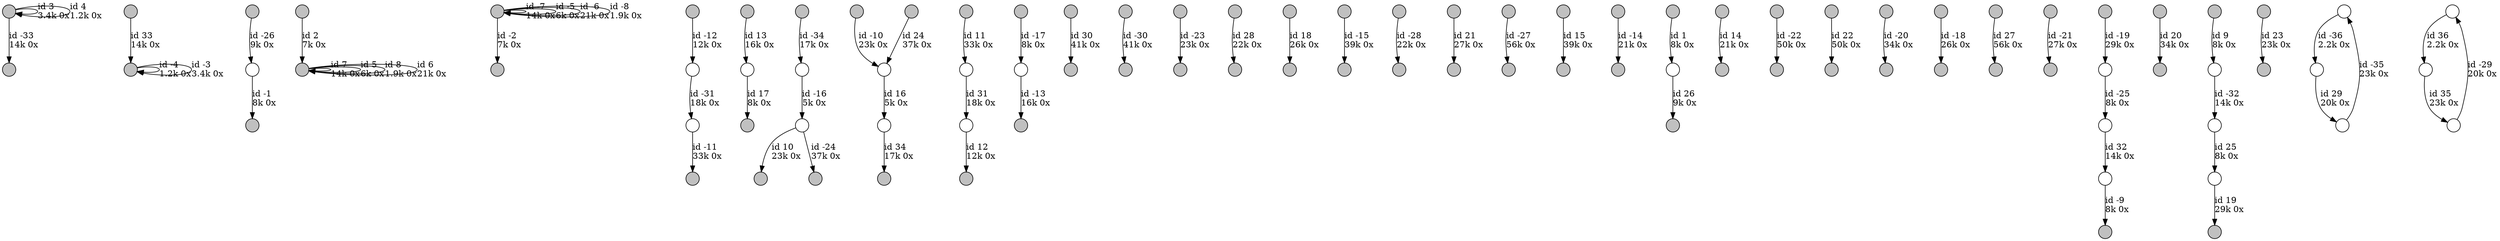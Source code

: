 digraph {
nodesep = 0.5;
node [shape = circle, label = "", height = 0.3];
"0" [style = "filled", fillcolor = "grey"];
"1" [style = "filled", fillcolor = "grey"];
"2" [style = "filled", fillcolor = "grey"];
"3" [style = "filled", fillcolor = "grey"];
"4" [style = "filled", fillcolor = "grey"];
"5" [style = "filled", fillcolor = "grey"];
"6" [style = "filled", fillcolor = "grey"];
"7" [style = "filled", fillcolor = "grey"];
"8" [style = "filled", fillcolor = "grey"];
"9" [style = "filled", fillcolor = "grey"];
"10" [style = "filled", fillcolor = "grey"];
"11" [style = "filled", fillcolor = "grey"];
"12" [style = "filled", fillcolor = "grey"];
"13" [style = "filled", fillcolor = "grey"];
"14" [style = "filled", fillcolor = "grey"];
"15" [style = "filled", fillcolor = "grey"];
"16" [style = "filled", fillcolor = "grey"];
"17" [style = "filled", fillcolor = "grey"];
"18" [style = "filled", fillcolor = "grey"];
"19" [style = "filled", fillcolor = "grey"];
"20" [style = "filled", fillcolor = "grey"];
"21" [style = "filled", fillcolor = "grey"];
"22" [style = "filled", fillcolor = "grey"];
"23" [style = "filled", fillcolor = "grey"];
"24" [style = "filled", fillcolor = "grey"];
"25" [style = "filled", fillcolor = "grey"];
"26" [style = "filled", fillcolor = "grey"];
"27" [style = "filled", fillcolor = "grey"];
"28" [style = "filled", fillcolor = "grey"];
"29" [style = "filled", fillcolor = "grey"];
"30" [style = "filled", fillcolor = "grey"];
"31" [style = "filled", fillcolor = "grey"];
"32" [style = "filled", fillcolor = "grey"];
"33" [style = "filled", fillcolor = "grey"];
"34" [style = "filled", fillcolor = "grey"];
"35" [style = "filled", fillcolor = "grey"];
"36" [style = "filled", fillcolor = "grey"];
"37" [style = "filled", fillcolor = "grey"];
"38" [style = "filled", fillcolor = "grey"];
"39" [style = "filled", fillcolor = "grey"];
"40" [style = "filled", fillcolor = "grey"];
"41" [style = "filled", fillcolor = "grey"];
"42" [style = "filled", fillcolor = "grey"];
"43" [style = "filled", fillcolor = "grey"];
"44" [style = "filled", fillcolor = "grey"];
"45" [style = "filled", fillcolor = "grey"];
"46" [style = "filled", fillcolor = "grey"];
"47" [style = "filled", fillcolor = "grey"];
"48" [style = "filled", fillcolor = "grey"];
"49" [style = "filled", fillcolor = "grey"];
"50" [style = "filled", fillcolor = "grey"];
"51" [style = "filled", fillcolor = "grey"];
"52" [style = "filled", fillcolor = "grey"];
"53" [style = "filled", fillcolor = "grey"];
"54" [style = "filled", fillcolor = "grey"];
"55" [style = "filled", fillcolor = "grey"];
"56" [style = "filled", fillcolor = "grey"];
"57" [style = "filled", fillcolor = "grey"];
"58" [style = "filled", fillcolor = "grey"];
"59" [style = "filled", fillcolor = "grey"];
"60" [style = "filled", fillcolor = "grey"];
"61" [style = "filled", fillcolor = "grey"];
"62" [style = "filled", fillcolor = "grey"];
"63" [style = "filled", fillcolor = "grey"];
"64" [style = "filled", fillcolor = "grey"];
"65" [style = "filled", fillcolor = "grey"];
"66" [style = "filled", fillcolor = "grey"];
"67" [style = "filled", fillcolor = "grey"];
"68" [style = "filled", fillcolor = "grey"];
"69" [style = "filled", fillcolor = "grey"];
"71" -> "70" [label = "id -36\l2.2k 0x", color = "black"] ;
"73" -> "72" [label = "id 36\l2.2k 0x", color = "black"] ;
"72" -> "74" [label = "id 35\l23k 0x", color = "black"] ;
"75" -> "12" [label = "id 34\l17k 0x", color = "black"] ;
"35" -> "0" [label = "id -33\l14k 0x", color = "black"] ;
"1" -> "38" [label = "id 33\l14k 0x", color = "black"] ;
"17" -> "16" [label = "id -30\l41k 0x", color = "black"] ;
"15" -> "14" [label = "id 30\l41k 0x", color = "black"] ;
"23" -> "30" [label = "id 28\l22k 0x", color = "black"] ;
"29" -> "36" [label = "id -27\l56k 0x", color = "black"] ;
"51" -> "53" [label = "id 27\l56k 0x", color = "black"] ;
"22" -> "76" [label = "id -26\l9k 0x", color = "black"] ;
"77" -> "37" [label = "id 26\l9k 0x", color = "black"] ;
"79" -> "78" [label = "id -25\l8k 0x", color = "black"] ;
"81" -> "80" [label = "id 25\l8k 0x", color = "black"] ;
"82" -> "26" [label = "id -24\l37k 0x", color = "black"] ;
"13" -> "83" [label = "id 24\l37k 0x", color = "black"] ;
"82" -> "7" [label = "id 10\l23k 0x", color = "black"] ;
"84" -> "81" [label = "id -32\l14k 0x", color = "black"] ;
"4" -> "4" [label = "id -7\l14k 0x", color = "black"] ;
"4" -> "4" [label = "id -5\l6k 0x", color = "black"] ;
"59" -> "85" [label = "id 13\l16k 0x", color = "black"] ;
"86" -> "58" [label = "id -9\l8k 0x", color = "black"] ;
"87" -> "71" [label = "id -35\l23k 0x", color = "black"] ;
"56" -> "56" [label = "id 7\l14k 0x", color = "black"] ;
"35" -> "35" [label = "id 3\l3.4k 0x", color = "black"] ;
"56" -> "56" [label = "id 5\l6k 0x", color = "black"] ;
"20" -> "88" [label = "id -12\l12k 0x", color = "black"] ;
"62" -> "84" [label = "id 9\l8k 0x", color = "black"] ;
"78" -> "86" [label = "id 32\l14k 0x", color = "black"] ;
"4" -> "4" [label = "id -6\l21k 0x", color = "black"] ;
"76" -> "2" [label = "id -1\l8k 0x", color = "black"] ;
"3" -> "56" [label = "id 2\l7k 0x", color = "black"] ;
"56" -> "56" [label = "id 8\l1.9k 0x", color = "black"] ;
"35" -> "35" [label = "id 4\l1.2k 0x", color = "black"] ;
"64" -> "77" [label = "id 1\l8k 0x", color = "black"] ;
"38" -> "38" [label = "id -4\l1.2k 0x", color = "black"] ;
"88" -> "89" [label = "id -31\l18k 0x", color = "black"] ;
"89" -> "5" [label = "id -11\l33k 0x", color = "black"] ;
"74" -> "73" [label = "id -29\l20k 0x", color = "black"] ;
"21" -> "19" [label = "id -23\l23k 0x", color = "black"] ;
"42" -> "48" [label = "id -20\l34k 0x", color = "black"] ;
"38" -> "38" [label = "id -3\l3.4k 0x", color = "black"] ;
"33" -> "27" [label = "id -28\l22k 0x", color = "black"] ;
"8" -> "83" [label = "id -10\l23k 0x", color = "black"] ;
"4" -> "18" [label = "id -2\l7k 0x", color = "black"] ;
"10" -> "90" [label = "id 11\l33k 0x", color = "black"] ;
"91" -> "9" [label = "id 12\l12k 0x", color = "black"] ;
"4" -> "4" [label = "id -8\l1.9k 0x", color = "black"] ;
"11" -> "92" [label = "id -17\l8k 0x", color = "black"] ;
"93" -> "82" [label = "id -16\l5k 0x", color = "black"] ;
"92" -> "46" [label = "id -13\l16k 0x", color = "black"] ;
"67" -> "39" [label = "id 14\l21k 0x", color = "black"] ;
"54" -> "93" [label = "id -34\l17k 0x", color = "black"] ;
"66" -> "32" [label = "id -14\l21k 0x", color = "black"] ;
"43" -> "31" [label = "id 15\l39k 0x", color = "black"] ;
"70" -> "87" [label = "id 29\l20k 0x", color = "black"] ;
"56" -> "56" [label = "id 6\l21k 0x", color = "black"] ;
"44" -> "25" [label = "id -15\l39k 0x", color = "black"] ;
"83" -> "75" [label = "id 16\l5k 0x", color = "black"] ;
"68" -> "69" [label = "id 23\l23k 0x", color = "black"] ;
"60" -> "63" [label = "id 20\l34k 0x", color = "black"] ;
"85" -> "6" [label = "id 17\l8k 0x", color = "black"] ;
"24" -> "34" [label = "id 18\l26k 0x", color = "black"] ;
"28" -> "49" [label = "id 21\l27k 0x", color = "black"] ;
"50" -> "52" [label = "id -18\l26k 0x", color = "black"] ;
"55" -> "61" [label = "id -21\l27k 0x", color = "black"] ;
"90" -> "91" [label = "id 31\l18k 0x", color = "black"] ;
"80" -> "65" [label = "id 19\l29k 0x", color = "black"] ;
"41" -> "45" [label = "id 22\l50k 0x", color = "black"] ;
"57" -> "79" [label = "id -19\l29k 0x", color = "black"] ;
"47" -> "40" [label = "id -22\l50k 0x", color = "black"] ;
}
